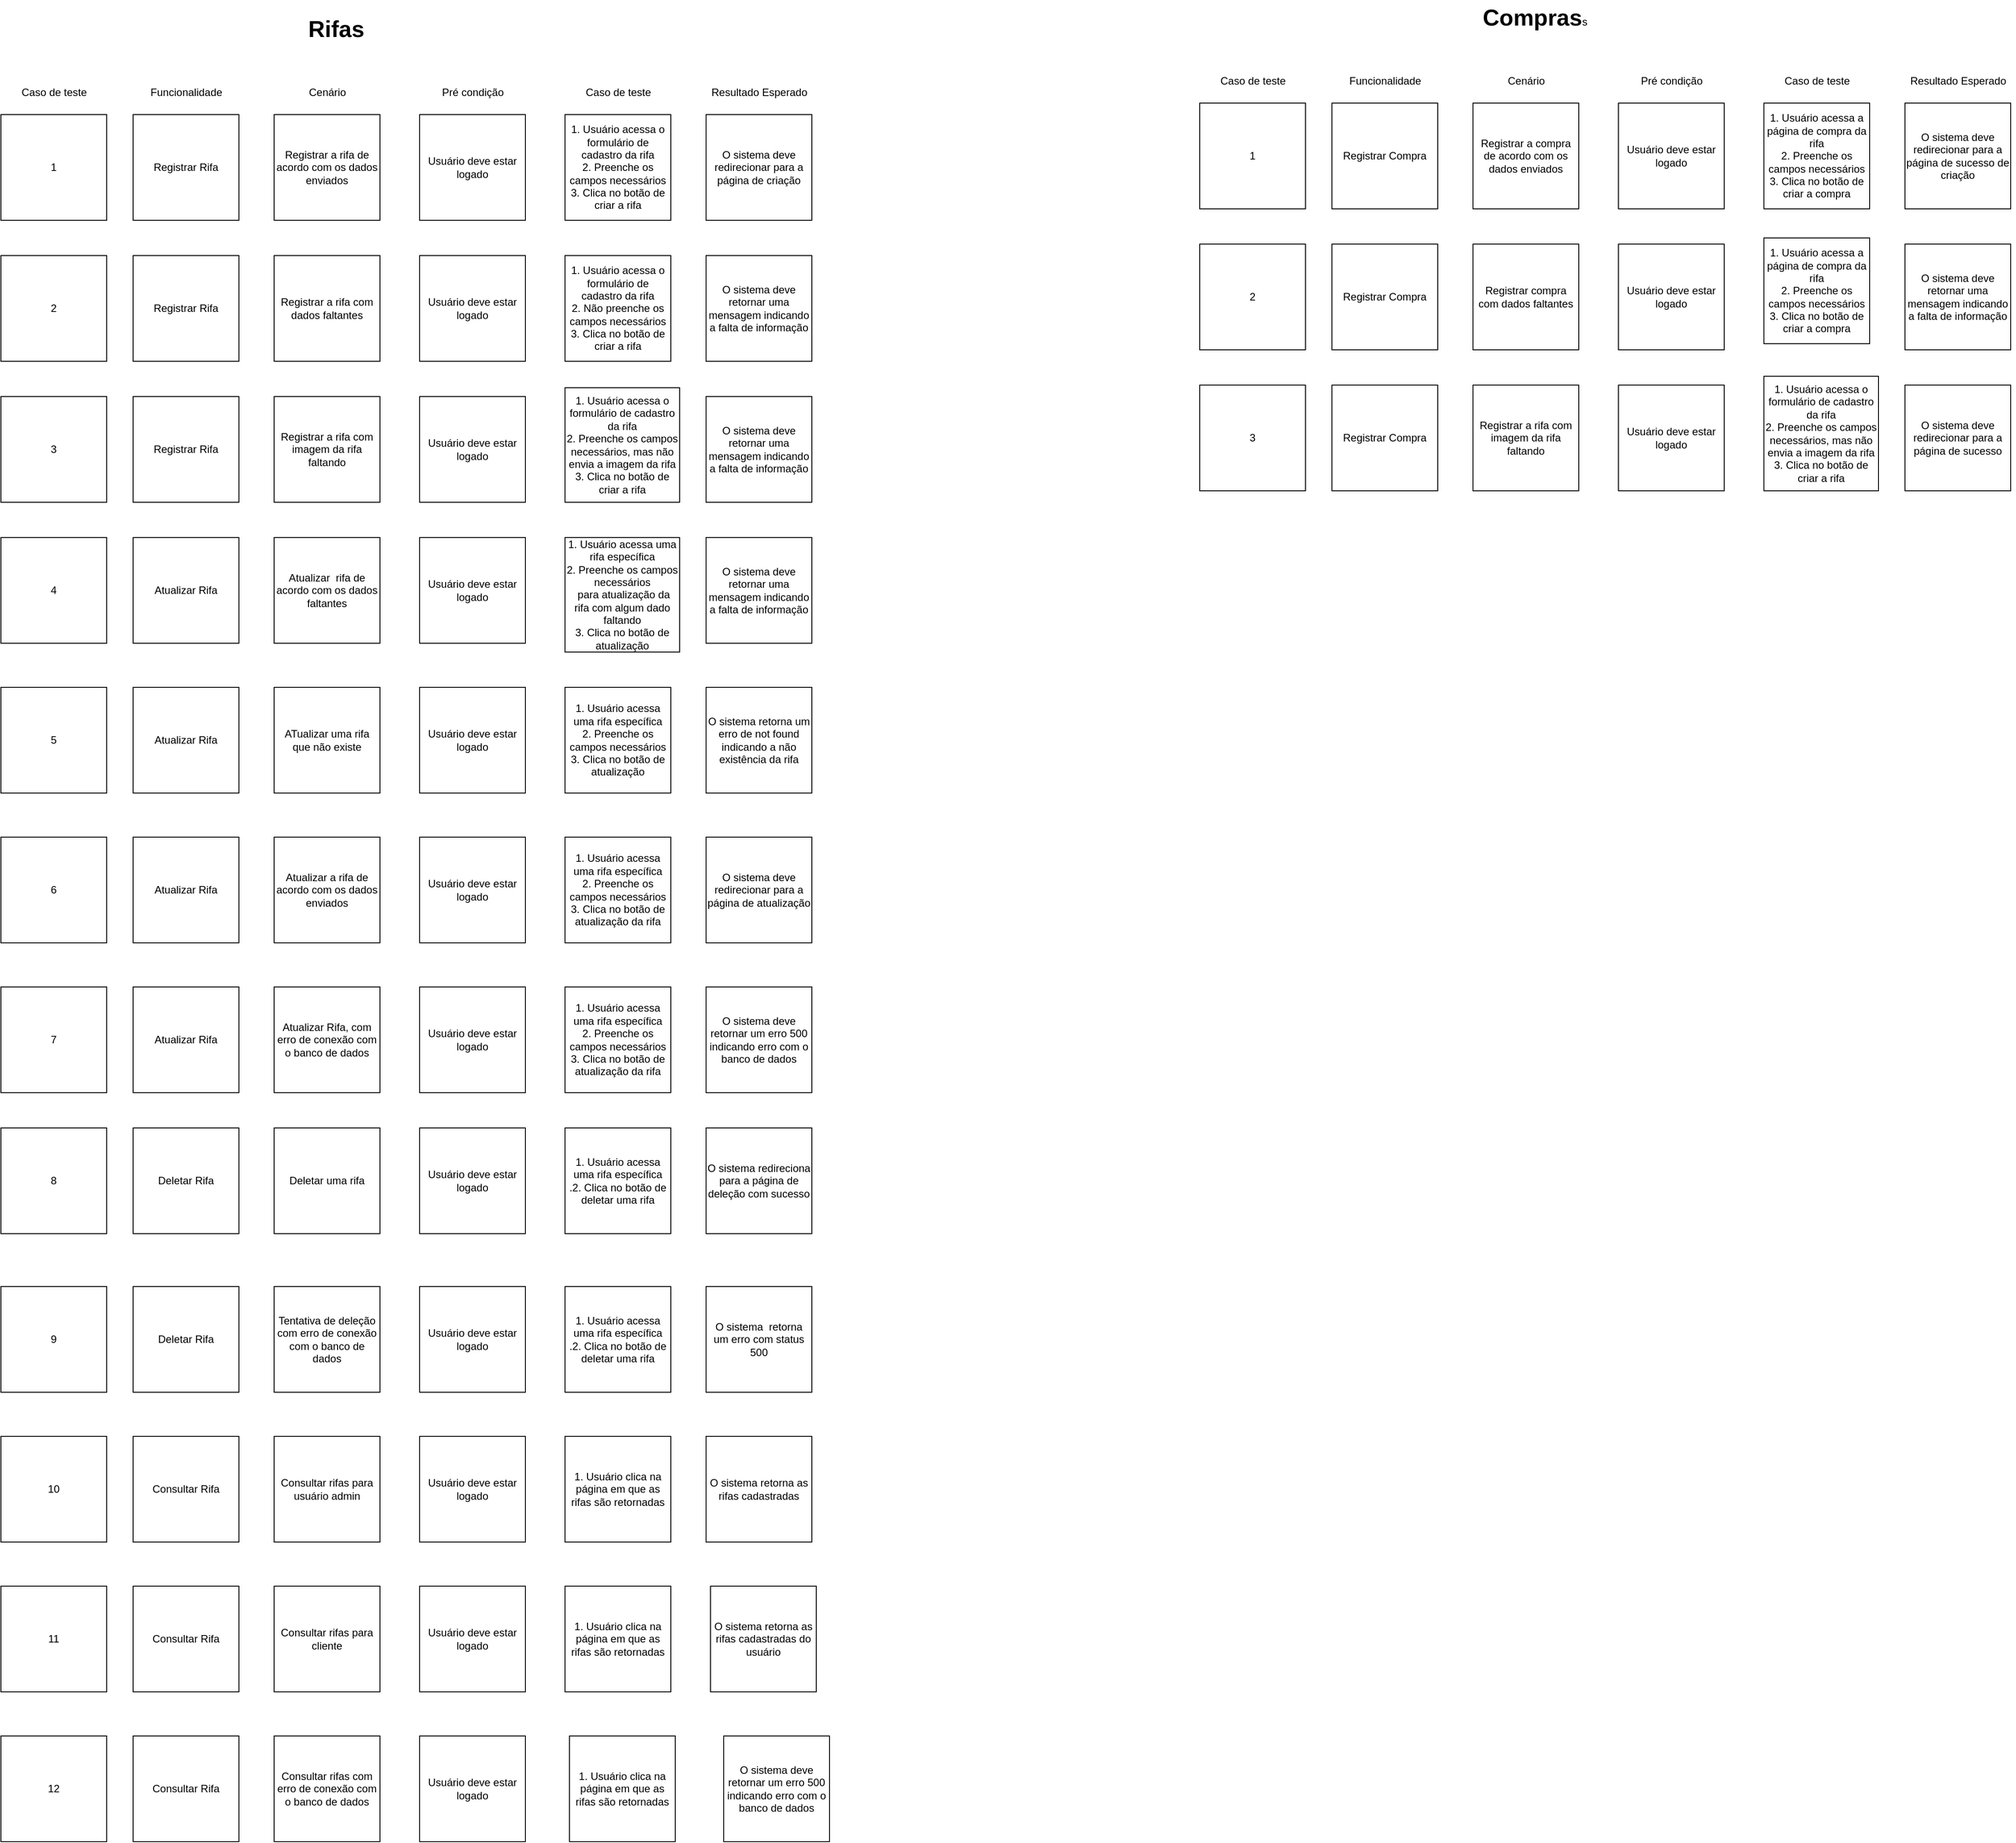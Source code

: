 <mxfile version="24.7.7">
  <diagram name="Page-1" id="CDgigeLk-bUDsQpGntLy">
    <mxGraphModel dx="1047" dy="1111" grid="1" gridSize="10" guides="1" tooltips="1" connect="1" arrows="1" fold="1" page="1" pageScale="1" pageWidth="850" pageHeight="1100" math="0" shadow="0">
      <root>
        <mxCell id="0" />
        <mxCell id="1" parent="0" />
        <mxCell id="8aqaGeK2fXo3s5Go30Ze-1" value="1" style="whiteSpace=wrap;html=1;aspect=fixed;" vertex="1" parent="1">
          <mxGeometry x="40" y="130" width="120" height="120" as="geometry" />
        </mxCell>
        <mxCell id="8aqaGeK2fXo3s5Go30Ze-2" value="Caso de teste" style="text;html=1;align=center;verticalAlign=middle;resizable=0;points=[];autosize=1;strokeColor=none;fillColor=none;" vertex="1" parent="1">
          <mxGeometry x="50" y="90" width="100" height="30" as="geometry" />
        </mxCell>
        <mxCell id="8aqaGeK2fXo3s5Go30Ze-3" value="Registrar Rifa" style="whiteSpace=wrap;html=1;aspect=fixed;" vertex="1" parent="1">
          <mxGeometry x="190" y="130" width="120" height="120" as="geometry" />
        </mxCell>
        <mxCell id="8aqaGeK2fXo3s5Go30Ze-4" value="Funcionalidade" style="text;html=1;align=center;verticalAlign=middle;resizable=0;points=[];autosize=1;strokeColor=none;fillColor=none;" vertex="1" parent="1">
          <mxGeometry x="200" y="90" width="100" height="30" as="geometry" />
        </mxCell>
        <mxCell id="8aqaGeK2fXo3s5Go30Ze-5" value="Registrar a rifa de acordo com os dados enviados" style="whiteSpace=wrap;html=1;aspect=fixed;" vertex="1" parent="1">
          <mxGeometry x="350" y="130" width="120" height="120" as="geometry" />
        </mxCell>
        <mxCell id="8aqaGeK2fXo3s5Go30Ze-6" value="Cenário" style="text;html=1;align=center;verticalAlign=middle;resizable=0;points=[];autosize=1;strokeColor=none;fillColor=none;" vertex="1" parent="1">
          <mxGeometry x="375" y="90" width="70" height="30" as="geometry" />
        </mxCell>
        <mxCell id="8aqaGeK2fXo3s5Go30Ze-7" value="Usuário deve estar logado" style="whiteSpace=wrap;html=1;aspect=fixed;" vertex="1" parent="1">
          <mxGeometry x="515" y="130" width="120" height="120" as="geometry" />
        </mxCell>
        <mxCell id="8aqaGeK2fXo3s5Go30Ze-8" value="Pré condição" style="text;html=1;align=center;verticalAlign=middle;resizable=0;points=[];autosize=1;strokeColor=none;fillColor=none;" vertex="1" parent="1">
          <mxGeometry x="530" y="90" width="90" height="30" as="geometry" />
        </mxCell>
        <mxCell id="8aqaGeK2fXo3s5Go30Ze-9" value="&lt;div&gt;1. Usuário acessa o formulário de cadastro da rifa&lt;/div&gt;&lt;div&gt;2. Preenche os campos necessários&lt;/div&gt;&lt;div&gt;3. Clica no botão de criar a rifa&lt;br&gt;&lt;/div&gt;" style="whiteSpace=wrap;html=1;aspect=fixed;" vertex="1" parent="1">
          <mxGeometry x="680" y="130" width="120" height="120" as="geometry" />
        </mxCell>
        <mxCell id="8aqaGeK2fXo3s5Go30Ze-10" value="Caso de teste" style="text;html=1;align=center;verticalAlign=middle;resizable=0;points=[];autosize=1;strokeColor=none;fillColor=none;" vertex="1" parent="1">
          <mxGeometry x="690" y="90" width="100" height="30" as="geometry" />
        </mxCell>
        <mxCell id="8aqaGeK2fXo3s5Go30Ze-14" value="O sistema deve redirecionar para a página de criação" style="whiteSpace=wrap;html=1;aspect=fixed;" vertex="1" parent="1">
          <mxGeometry x="840" y="130" width="120" height="120" as="geometry" />
        </mxCell>
        <mxCell id="8aqaGeK2fXo3s5Go30Ze-15" value="Resultado Esperado" style="text;html=1;align=center;verticalAlign=middle;resizable=0;points=[];autosize=1;strokeColor=none;fillColor=none;" vertex="1" parent="1">
          <mxGeometry x="835" y="90" width="130" height="30" as="geometry" />
        </mxCell>
        <mxCell id="8aqaGeK2fXo3s5Go30Ze-16" value="2" style="whiteSpace=wrap;html=1;aspect=fixed;" vertex="1" parent="1">
          <mxGeometry x="40" y="290" width="120" height="120" as="geometry" />
        </mxCell>
        <mxCell id="8aqaGeK2fXo3s5Go30Ze-17" value="Registrar Rifa" style="whiteSpace=wrap;html=1;aspect=fixed;" vertex="1" parent="1">
          <mxGeometry x="190" y="290" width="120" height="120" as="geometry" />
        </mxCell>
        <mxCell id="8aqaGeK2fXo3s5Go30Ze-18" value="Registrar a rifa com dados faltantes" style="whiteSpace=wrap;html=1;aspect=fixed;" vertex="1" parent="1">
          <mxGeometry x="350" y="290" width="120" height="120" as="geometry" />
        </mxCell>
        <mxCell id="8aqaGeK2fXo3s5Go30Ze-19" value="Usuário deve estar logado" style="whiteSpace=wrap;html=1;aspect=fixed;" vertex="1" parent="1">
          <mxGeometry x="515" y="290" width="120" height="120" as="geometry" />
        </mxCell>
        <mxCell id="8aqaGeK2fXo3s5Go30Ze-20" value="&lt;div&gt;1. Usuário acessa o formulário de cadastro da rifa&lt;/div&gt;&lt;div&gt;2. Não preenche os campos necessários &lt;br&gt;&lt;/div&gt;&lt;div&gt;3. Clica no botão de criar a rifa&lt;br&gt;&lt;/div&gt;" style="whiteSpace=wrap;html=1;aspect=fixed;" vertex="1" parent="1">
          <mxGeometry x="680" y="290" width="120" height="120" as="geometry" />
        </mxCell>
        <mxCell id="8aqaGeK2fXo3s5Go30Ze-21" value="O sistema deve retornar uma mensagem indicando a falta de informação" style="whiteSpace=wrap;html=1;aspect=fixed;" vertex="1" parent="1">
          <mxGeometry x="840" y="290" width="120" height="120" as="geometry" />
        </mxCell>
        <mxCell id="8aqaGeK2fXo3s5Go30Ze-23" value="3" style="whiteSpace=wrap;html=1;aspect=fixed;" vertex="1" parent="1">
          <mxGeometry x="40" y="450" width="120" height="120" as="geometry" />
        </mxCell>
        <mxCell id="8aqaGeK2fXo3s5Go30Ze-24" value="Registrar Rifa" style="whiteSpace=wrap;html=1;aspect=fixed;" vertex="1" parent="1">
          <mxGeometry x="190" y="450" width="120" height="120" as="geometry" />
        </mxCell>
        <mxCell id="8aqaGeK2fXo3s5Go30Ze-25" value="Registrar a rifa com imagem da rifa faltando" style="whiteSpace=wrap;html=1;aspect=fixed;" vertex="1" parent="1">
          <mxGeometry x="350" y="450" width="120" height="120" as="geometry" />
        </mxCell>
        <mxCell id="8aqaGeK2fXo3s5Go30Ze-26" value="Usuário deve estar logado" style="whiteSpace=wrap;html=1;aspect=fixed;" vertex="1" parent="1">
          <mxGeometry x="515" y="450" width="120" height="120" as="geometry" />
        </mxCell>
        <mxCell id="8aqaGeK2fXo3s5Go30Ze-27" value="&lt;div&gt;1. Usuário acessa o formulário de cadastro da rifa&lt;/div&gt;&lt;div&gt;2. Preenche os campos necessários, mas não envia a imagem da rifa&lt;br&gt;&lt;/div&gt;&lt;div&gt;3. Clica no botão de criar a rifa&lt;br&gt;&lt;/div&gt;" style="whiteSpace=wrap;html=1;aspect=fixed;" vertex="1" parent="1">
          <mxGeometry x="680" y="440" width="130" height="130" as="geometry" />
        </mxCell>
        <mxCell id="8aqaGeK2fXo3s5Go30Ze-29" value="4" style="whiteSpace=wrap;html=1;aspect=fixed;" vertex="1" parent="1">
          <mxGeometry x="40" y="610" width="120" height="120" as="geometry" />
        </mxCell>
        <mxCell id="8aqaGeK2fXo3s5Go30Ze-30" value="Atualizar Rifa" style="whiteSpace=wrap;html=1;aspect=fixed;" vertex="1" parent="1">
          <mxGeometry x="190" y="610" width="120" height="120" as="geometry" />
        </mxCell>
        <mxCell id="8aqaGeK2fXo3s5Go30Ze-31" value="Atualizar&amp;nbsp; rifa de acordo com os dados faltantes" style="whiteSpace=wrap;html=1;aspect=fixed;" vertex="1" parent="1">
          <mxGeometry x="350" y="610" width="120" height="120" as="geometry" />
        </mxCell>
        <mxCell id="8aqaGeK2fXo3s5Go30Ze-32" value="Usuário deve estar logado" style="whiteSpace=wrap;html=1;aspect=fixed;" vertex="1" parent="1">
          <mxGeometry x="515" y="610" width="120" height="120" as="geometry" />
        </mxCell>
        <mxCell id="8aqaGeK2fXo3s5Go30Ze-33" value="&lt;div&gt;1. Usuário acessa uma rifa específica&lt;br&gt;&lt;/div&gt;&lt;div&gt;2. Preenche os campos necessários&lt;/div&gt;&amp;nbsp;para atualização da rifa com algum dado faltando&lt;br&gt;&lt;div&gt;3. Clica no botão de atualização&lt;br&gt;&lt;/div&gt;" style="whiteSpace=wrap;html=1;aspect=fixed;" vertex="1" parent="1">
          <mxGeometry x="680" y="610" width="130" height="130" as="geometry" />
        </mxCell>
        <mxCell id="8aqaGeK2fXo3s5Go30Ze-35" value="5" style="whiteSpace=wrap;html=1;aspect=fixed;" vertex="1" parent="1">
          <mxGeometry x="40" y="780" width="120" height="120" as="geometry" />
        </mxCell>
        <mxCell id="8aqaGeK2fXo3s5Go30Ze-36" value="Atualizar Rifa" style="whiteSpace=wrap;html=1;aspect=fixed;" vertex="1" parent="1">
          <mxGeometry x="190" y="780" width="120" height="120" as="geometry" />
        </mxCell>
        <mxCell id="8aqaGeK2fXo3s5Go30Ze-37" value="ATualizar uma rifa que não existe" style="whiteSpace=wrap;html=1;aspect=fixed;" vertex="1" parent="1">
          <mxGeometry x="350" y="780" width="120" height="120" as="geometry" />
        </mxCell>
        <mxCell id="8aqaGeK2fXo3s5Go30Ze-38" value="Usuário deve estar logado" style="whiteSpace=wrap;html=1;aspect=fixed;" vertex="1" parent="1">
          <mxGeometry x="515" y="780" width="120" height="120" as="geometry" />
        </mxCell>
        <mxCell id="8aqaGeK2fXo3s5Go30Ze-39" value="&lt;div&gt;1. Usuário acessa uma rifa específica&lt;br&gt;&lt;/div&gt;&lt;div&gt;2. Preenche os campos necessários&lt;/div&gt;&lt;div&gt;3. Clica no botão de atualização&lt;br&gt;&lt;/div&gt;" style="whiteSpace=wrap;html=1;aspect=fixed;" vertex="1" parent="1">
          <mxGeometry x="680" y="780" width="120" height="120" as="geometry" />
        </mxCell>
        <mxCell id="8aqaGeK2fXo3s5Go30Ze-40" value="O sistema retorna um erro de not found indicando a não existência da rifa" style="whiteSpace=wrap;html=1;aspect=fixed;" vertex="1" parent="1">
          <mxGeometry x="840" y="780" width="120" height="120" as="geometry" />
        </mxCell>
        <mxCell id="8aqaGeK2fXo3s5Go30Ze-41" value="6" style="whiteSpace=wrap;html=1;aspect=fixed;" vertex="1" parent="1">
          <mxGeometry x="40" y="950" width="120" height="120" as="geometry" />
        </mxCell>
        <mxCell id="8aqaGeK2fXo3s5Go30Ze-42" value="Atualizar Rifa" style="whiteSpace=wrap;html=1;aspect=fixed;" vertex="1" parent="1">
          <mxGeometry x="190" y="950" width="120" height="120" as="geometry" />
        </mxCell>
        <mxCell id="8aqaGeK2fXo3s5Go30Ze-43" value="Atualizar a rifa de acordo com os dados enviados" style="whiteSpace=wrap;html=1;aspect=fixed;" vertex="1" parent="1">
          <mxGeometry x="350" y="950" width="120" height="120" as="geometry" />
        </mxCell>
        <mxCell id="8aqaGeK2fXo3s5Go30Ze-44" value="Usuário deve estar logado" style="whiteSpace=wrap;html=1;aspect=fixed;" vertex="1" parent="1">
          <mxGeometry x="515" y="950" width="120" height="120" as="geometry" />
        </mxCell>
        <mxCell id="8aqaGeK2fXo3s5Go30Ze-45" value="&lt;div&gt;1. Usuário acessa uma rifa específica&lt;br&gt;&lt;/div&gt;&lt;div&gt;2. Preenche os campos necessários&lt;/div&gt;&lt;div&gt;3. Clica no botão de atualização da rifa&lt;br&gt;&lt;/div&gt;" style="whiteSpace=wrap;html=1;aspect=fixed;" vertex="1" parent="1">
          <mxGeometry x="680" y="950" width="120" height="120" as="geometry" />
        </mxCell>
        <mxCell id="8aqaGeK2fXo3s5Go30Ze-46" value="O sistema deve redirecionar para a página de atualização" style="whiteSpace=wrap;html=1;aspect=fixed;" vertex="1" parent="1">
          <mxGeometry x="840" y="950" width="120" height="120" as="geometry" />
        </mxCell>
        <mxCell id="8aqaGeK2fXo3s5Go30Ze-47" value="7" style="whiteSpace=wrap;html=1;aspect=fixed;" vertex="1" parent="1">
          <mxGeometry x="40" y="1120" width="120" height="120" as="geometry" />
        </mxCell>
        <mxCell id="8aqaGeK2fXo3s5Go30Ze-48" value="Atualizar Rifa" style="whiteSpace=wrap;html=1;aspect=fixed;" vertex="1" parent="1">
          <mxGeometry x="190" y="1120" width="120" height="120" as="geometry" />
        </mxCell>
        <mxCell id="8aqaGeK2fXo3s5Go30Ze-49" value="Atualizar Rifa, com erro de conexão com o banco de dados" style="whiteSpace=wrap;html=1;aspect=fixed;" vertex="1" parent="1">
          <mxGeometry x="350" y="1120" width="120" height="120" as="geometry" />
        </mxCell>
        <mxCell id="8aqaGeK2fXo3s5Go30Ze-50" value="Usuário deve estar logado" style="whiteSpace=wrap;html=1;aspect=fixed;" vertex="1" parent="1">
          <mxGeometry x="515" y="1120" width="120" height="120" as="geometry" />
        </mxCell>
        <mxCell id="8aqaGeK2fXo3s5Go30Ze-52" value="O sistema deve retornar um erro 500 indicando erro com o banco de dados" style="whiteSpace=wrap;html=1;aspect=fixed;" vertex="1" parent="1">
          <mxGeometry x="840" y="1120" width="120" height="120" as="geometry" />
        </mxCell>
        <mxCell id="8aqaGeK2fXo3s5Go30Ze-53" value="8" style="whiteSpace=wrap;html=1;aspect=fixed;" vertex="1" parent="1">
          <mxGeometry x="40" y="1280" width="120" height="120" as="geometry" />
        </mxCell>
        <mxCell id="8aqaGeK2fXo3s5Go30Ze-54" value="Deletar Rifa" style="whiteSpace=wrap;html=1;aspect=fixed;" vertex="1" parent="1">
          <mxGeometry x="190" y="1280" width="120" height="120" as="geometry" />
        </mxCell>
        <mxCell id="8aqaGeK2fXo3s5Go30Ze-55" value="Deletar uma rifa" style="whiteSpace=wrap;html=1;aspect=fixed;" vertex="1" parent="1">
          <mxGeometry x="350" y="1280" width="120" height="120" as="geometry" />
        </mxCell>
        <mxCell id="8aqaGeK2fXo3s5Go30Ze-56" value="Usuário deve estar logado " style="whiteSpace=wrap;html=1;aspect=fixed;" vertex="1" parent="1">
          <mxGeometry x="515" y="1280" width="120" height="120" as="geometry" />
        </mxCell>
        <mxCell id="8aqaGeK2fXo3s5Go30Ze-58" value="O sistema redireciona para a página de deleção com sucesso" style="whiteSpace=wrap;html=1;aspect=fixed;" vertex="1" parent="1">
          <mxGeometry x="840" y="1280" width="120" height="120" as="geometry" />
        </mxCell>
        <mxCell id="8aqaGeK2fXo3s5Go30Ze-59" value="9" style="whiteSpace=wrap;html=1;aspect=fixed;" vertex="1" parent="1">
          <mxGeometry x="40" y="1460" width="120" height="120" as="geometry" />
        </mxCell>
        <mxCell id="8aqaGeK2fXo3s5Go30Ze-60" value="Deletar Rifa" style="whiteSpace=wrap;html=1;aspect=fixed;" vertex="1" parent="1">
          <mxGeometry x="190" y="1460" width="120" height="120" as="geometry" />
        </mxCell>
        <mxCell id="8aqaGeK2fXo3s5Go30Ze-61" value="Tentativa de deleção com erro de conexão com o banco de dados" style="whiteSpace=wrap;html=1;aspect=fixed;" vertex="1" parent="1">
          <mxGeometry x="350" y="1460" width="120" height="120" as="geometry" />
        </mxCell>
        <mxCell id="8aqaGeK2fXo3s5Go30Ze-62" value="Usuário deve estar logado" style="whiteSpace=wrap;html=1;aspect=fixed;" vertex="1" parent="1">
          <mxGeometry x="515" y="1460" width="120" height="120" as="geometry" />
        </mxCell>
        <mxCell id="8aqaGeK2fXo3s5Go30Ze-64" value="O sistema&amp;nbsp; retorna um erro com status 500" style="whiteSpace=wrap;html=1;aspect=fixed;" vertex="1" parent="1">
          <mxGeometry x="840" y="1460" width="120" height="120" as="geometry" />
        </mxCell>
        <mxCell id="8aqaGeK2fXo3s5Go30Ze-65" value="10" style="whiteSpace=wrap;html=1;aspect=fixed;" vertex="1" parent="1">
          <mxGeometry x="40" y="1630" width="120" height="120" as="geometry" />
        </mxCell>
        <mxCell id="8aqaGeK2fXo3s5Go30Ze-66" value="Consultar Rifa" style="whiteSpace=wrap;html=1;aspect=fixed;" vertex="1" parent="1">
          <mxGeometry x="190" y="1630" width="120" height="120" as="geometry" />
        </mxCell>
        <mxCell id="8aqaGeK2fXo3s5Go30Ze-67" value="Consultar rifas para usuário admin" style="whiteSpace=wrap;html=1;aspect=fixed;" vertex="1" parent="1">
          <mxGeometry x="350" y="1630" width="120" height="120" as="geometry" />
        </mxCell>
        <mxCell id="8aqaGeK2fXo3s5Go30Ze-68" value="Usuário deve estar logado" style="whiteSpace=wrap;html=1;aspect=fixed;" vertex="1" parent="1">
          <mxGeometry x="515" y="1630" width="120" height="120" as="geometry" />
        </mxCell>
        <mxCell id="8aqaGeK2fXo3s5Go30Ze-69" value="&lt;div&gt;1. Usuário clica na página em que as rifas são retornadas &lt;br&gt;&lt;/div&gt;" style="whiteSpace=wrap;html=1;aspect=fixed;" vertex="1" parent="1">
          <mxGeometry x="680" y="1630" width="120" height="120" as="geometry" />
        </mxCell>
        <mxCell id="8aqaGeK2fXo3s5Go30Ze-70" value="O sistema retorna as rifas cadastradas" style="whiteSpace=wrap;html=1;aspect=fixed;" vertex="1" parent="1">
          <mxGeometry x="840" y="1630" width="120" height="120" as="geometry" />
        </mxCell>
        <mxCell id="8aqaGeK2fXo3s5Go30Ze-71" value="&lt;font style=&quot;font-size: 26px;&quot;&gt;&lt;b&gt;Rifas&lt;/b&gt;&lt;/font&gt;" style="text;html=1;align=center;verticalAlign=middle;resizable=0;points=[];autosize=1;strokeColor=none;fillColor=none;" vertex="1" parent="1">
          <mxGeometry x="375" y="13" width="90" height="40" as="geometry" />
        </mxCell>
        <mxCell id="8aqaGeK2fXo3s5Go30Ze-73" value="O sistema deve retornar uma mensagem indicando a falta de informação" style="whiteSpace=wrap;html=1;aspect=fixed;" vertex="1" parent="1">
          <mxGeometry x="840" y="450" width="120" height="120" as="geometry" />
        </mxCell>
        <mxCell id="8aqaGeK2fXo3s5Go30Ze-74" value="O sistema deve retornar uma mensagem indicando a falta de informação" style="whiteSpace=wrap;html=1;aspect=fixed;" vertex="1" parent="1">
          <mxGeometry x="840" y="610" width="120" height="120" as="geometry" />
        </mxCell>
        <mxCell id="8aqaGeK2fXo3s5Go30Ze-75" value="&lt;div&gt;1. Usuário acessa uma rifa específica&lt;br&gt;&lt;/div&gt;&lt;div&gt;2. Preenche os campos necessários&lt;/div&gt;&lt;div&gt;3. Clica no botão de atualização da rifa&lt;br&gt;&lt;/div&gt;" style="whiteSpace=wrap;html=1;aspect=fixed;" vertex="1" parent="1">
          <mxGeometry x="680" y="1120" width="120" height="120" as="geometry" />
        </mxCell>
        <mxCell id="8aqaGeK2fXo3s5Go30Ze-76" value="&lt;div&gt;1. Usuário acessa uma rifa específica&lt;br&gt;&lt;/div&gt;&lt;div&gt;.2. Clica no botão de deletar uma rifa&lt;br&gt;&lt;/div&gt;" style="whiteSpace=wrap;html=1;aspect=fixed;" vertex="1" parent="1">
          <mxGeometry x="680" y="1280" width="120" height="120" as="geometry" />
        </mxCell>
        <mxCell id="8aqaGeK2fXo3s5Go30Ze-78" value="&lt;div&gt;1. Usuário acessa uma rifa específica&lt;br&gt;&lt;/div&gt;&lt;div&gt;.2. Clica no botão de deletar uma rifa&lt;br&gt;&lt;/div&gt;" style="whiteSpace=wrap;html=1;aspect=fixed;" vertex="1" parent="1">
          <mxGeometry x="680" y="1460" width="120" height="120" as="geometry" />
        </mxCell>
        <mxCell id="8aqaGeK2fXo3s5Go30Ze-79" value="11" style="whiteSpace=wrap;html=1;aspect=fixed;" vertex="1" parent="1">
          <mxGeometry x="40" y="1800" width="120" height="120" as="geometry" />
        </mxCell>
        <mxCell id="8aqaGeK2fXo3s5Go30Ze-80" value="Consultar Rifa" style="whiteSpace=wrap;html=1;aspect=fixed;" vertex="1" parent="1">
          <mxGeometry x="190" y="1800" width="120" height="120" as="geometry" />
        </mxCell>
        <mxCell id="8aqaGeK2fXo3s5Go30Ze-81" value="Consultar rifas para cliente" style="whiteSpace=wrap;html=1;aspect=fixed;" vertex="1" parent="1">
          <mxGeometry x="350" y="1800" width="120" height="120" as="geometry" />
        </mxCell>
        <mxCell id="8aqaGeK2fXo3s5Go30Ze-82" value="Usuário deve estar logado" style="whiteSpace=wrap;html=1;aspect=fixed;" vertex="1" parent="1">
          <mxGeometry x="515" y="1800" width="120" height="120" as="geometry" />
        </mxCell>
        <mxCell id="8aqaGeK2fXo3s5Go30Ze-85" value="12" style="whiteSpace=wrap;html=1;aspect=fixed;" vertex="1" parent="1">
          <mxGeometry x="40" y="1970" width="120" height="120" as="geometry" />
        </mxCell>
        <mxCell id="8aqaGeK2fXo3s5Go30Ze-86" value="Consultar Rifa" style="whiteSpace=wrap;html=1;aspect=fixed;" vertex="1" parent="1">
          <mxGeometry x="190" y="1970" width="120" height="120" as="geometry" />
        </mxCell>
        <mxCell id="8aqaGeK2fXo3s5Go30Ze-87" value="Consultar rifas com erro de conexão com o banco de dados" style="whiteSpace=wrap;html=1;aspect=fixed;" vertex="1" parent="1">
          <mxGeometry x="350" y="1970" width="120" height="120" as="geometry" />
        </mxCell>
        <mxCell id="8aqaGeK2fXo3s5Go30Ze-88" value="Usuário deve estar logado" style="whiteSpace=wrap;html=1;aspect=fixed;" vertex="1" parent="1">
          <mxGeometry x="515" y="1970" width="120" height="120" as="geometry" />
        </mxCell>
        <mxCell id="8aqaGeK2fXo3s5Go30Ze-91" value="&lt;div&gt;1. Usuário clica na página em que as rifas são retornadas &lt;br&gt;&lt;/div&gt;" style="whiteSpace=wrap;html=1;aspect=fixed;" vertex="1" parent="1">
          <mxGeometry x="680" y="1800" width="120" height="120" as="geometry" />
        </mxCell>
        <mxCell id="8aqaGeK2fXo3s5Go30Ze-92" value="O sistema retorna as rifas cadastradas do usuário" style="whiteSpace=wrap;html=1;aspect=fixed;" vertex="1" parent="1">
          <mxGeometry x="845" y="1800" width="120" height="120" as="geometry" />
        </mxCell>
        <mxCell id="8aqaGeK2fXo3s5Go30Ze-93" value="&lt;div&gt;1. Usuário clica na página em que as rifas são retornadas &lt;br&gt;&lt;/div&gt;" style="whiteSpace=wrap;html=1;aspect=fixed;" vertex="1" parent="1">
          <mxGeometry x="685" y="1970" width="120" height="120" as="geometry" />
        </mxCell>
        <mxCell id="8aqaGeK2fXo3s5Go30Ze-94" value="O sistema deve retornar um erro 500 indicando erro com o banco de dados" style="whiteSpace=wrap;html=1;aspect=fixed;" vertex="1" parent="1">
          <mxGeometry x="860" y="1970" width="120" height="120" as="geometry" />
        </mxCell>
        <mxCell id="8aqaGeK2fXo3s5Go30Ze-95" value="1" style="whiteSpace=wrap;html=1;aspect=fixed;" vertex="1" parent="1">
          <mxGeometry x="1400" y="117" width="120" height="120" as="geometry" />
        </mxCell>
        <mxCell id="8aqaGeK2fXo3s5Go30Ze-96" value="Caso de teste" style="text;html=1;align=center;verticalAlign=middle;resizable=0;points=[];autosize=1;strokeColor=none;fillColor=none;" vertex="1" parent="1">
          <mxGeometry x="1410" y="77" width="100" height="30" as="geometry" />
        </mxCell>
        <mxCell id="8aqaGeK2fXo3s5Go30Ze-97" value="Registrar Compra" style="whiteSpace=wrap;html=1;aspect=fixed;" vertex="1" parent="1">
          <mxGeometry x="1550" y="117" width="120" height="120" as="geometry" />
        </mxCell>
        <mxCell id="8aqaGeK2fXo3s5Go30Ze-98" value="Funcionalidade" style="text;html=1;align=center;verticalAlign=middle;resizable=0;points=[];autosize=1;strokeColor=none;fillColor=none;" vertex="1" parent="1">
          <mxGeometry x="1560" y="77" width="100" height="30" as="geometry" />
        </mxCell>
        <mxCell id="8aqaGeK2fXo3s5Go30Ze-99" value="Registrar a compra de acordo com os dados enviados" style="whiteSpace=wrap;html=1;aspect=fixed;" vertex="1" parent="1">
          <mxGeometry x="1710" y="117" width="120" height="120" as="geometry" />
        </mxCell>
        <mxCell id="8aqaGeK2fXo3s5Go30Ze-100" value="Cenário" style="text;html=1;align=center;verticalAlign=middle;resizable=0;points=[];autosize=1;strokeColor=none;fillColor=none;" vertex="1" parent="1">
          <mxGeometry x="1735" y="77" width="70" height="30" as="geometry" />
        </mxCell>
        <mxCell id="8aqaGeK2fXo3s5Go30Ze-101" value="Usuário deve estar logado" style="whiteSpace=wrap;html=1;aspect=fixed;" vertex="1" parent="1">
          <mxGeometry x="1875" y="117" width="120" height="120" as="geometry" />
        </mxCell>
        <mxCell id="8aqaGeK2fXo3s5Go30Ze-102" value="Pré condição" style="text;html=1;align=center;verticalAlign=middle;resizable=0;points=[];autosize=1;strokeColor=none;fillColor=none;" vertex="1" parent="1">
          <mxGeometry x="1890" y="77" width="90" height="30" as="geometry" />
        </mxCell>
        <mxCell id="8aqaGeK2fXo3s5Go30Ze-103" value="&lt;div&gt;1. Usuário acessa a página de compra da rifa&lt;br&gt;&lt;/div&gt;&lt;div&gt;2. Preenche os campos necessários&lt;/div&gt;&lt;div&gt;3. Clica no botão de criar a compra&lt;br&gt;&lt;/div&gt;" style="whiteSpace=wrap;html=1;aspect=fixed;" vertex="1" parent="1">
          <mxGeometry x="2040" y="117" width="120" height="120" as="geometry" />
        </mxCell>
        <mxCell id="8aqaGeK2fXo3s5Go30Ze-104" value="Caso de teste" style="text;html=1;align=center;verticalAlign=middle;resizable=0;points=[];autosize=1;strokeColor=none;fillColor=none;" vertex="1" parent="1">
          <mxGeometry x="2050" y="77" width="100" height="30" as="geometry" />
        </mxCell>
        <mxCell id="8aqaGeK2fXo3s5Go30Ze-105" value="O sistema deve redirecionar para a página de sucesso de criação" style="whiteSpace=wrap;html=1;aspect=fixed;" vertex="1" parent="1">
          <mxGeometry x="2200" y="117" width="120" height="120" as="geometry" />
        </mxCell>
        <mxCell id="8aqaGeK2fXo3s5Go30Ze-106" value="Resultado Esperado" style="text;html=1;align=center;verticalAlign=middle;resizable=0;points=[];autosize=1;strokeColor=none;fillColor=none;" vertex="1" parent="1">
          <mxGeometry x="2195" y="77" width="130" height="30" as="geometry" />
        </mxCell>
        <mxCell id="8aqaGeK2fXo3s5Go30Ze-107" value="2" style="whiteSpace=wrap;html=1;aspect=fixed;" vertex="1" parent="1">
          <mxGeometry x="1400" y="277" width="120" height="120" as="geometry" />
        </mxCell>
        <mxCell id="8aqaGeK2fXo3s5Go30Ze-109" value="Registrar compra com dados faltantes" style="whiteSpace=wrap;html=1;aspect=fixed;" vertex="1" parent="1">
          <mxGeometry x="1710" y="277" width="120" height="120" as="geometry" />
        </mxCell>
        <mxCell id="8aqaGeK2fXo3s5Go30Ze-110" value="Usuário deve estar logado" style="whiteSpace=wrap;html=1;aspect=fixed;" vertex="1" parent="1">
          <mxGeometry x="1875" y="277" width="120" height="120" as="geometry" />
        </mxCell>
        <mxCell id="8aqaGeK2fXo3s5Go30Ze-112" value="O sistema deve retornar uma mensagem indicando a falta de informação" style="whiteSpace=wrap;html=1;aspect=fixed;" vertex="1" parent="1">
          <mxGeometry x="2200" y="277" width="120" height="120" as="geometry" />
        </mxCell>
        <mxCell id="8aqaGeK2fXo3s5Go30Ze-113" value="3" style="whiteSpace=wrap;html=1;aspect=fixed;" vertex="1" parent="1">
          <mxGeometry x="1400" y="437" width="120" height="120" as="geometry" />
        </mxCell>
        <mxCell id="8aqaGeK2fXo3s5Go30Ze-115" value="Registrar a rifa com imagem da rifa faltando" style="whiteSpace=wrap;html=1;aspect=fixed;" vertex="1" parent="1">
          <mxGeometry x="1710" y="437" width="120" height="120" as="geometry" />
        </mxCell>
        <mxCell id="8aqaGeK2fXo3s5Go30Ze-116" value="Usuário deve estar logado" style="whiteSpace=wrap;html=1;aspect=fixed;" vertex="1" parent="1">
          <mxGeometry x="1875" y="437" width="120" height="120" as="geometry" />
        </mxCell>
        <mxCell id="8aqaGeK2fXo3s5Go30Ze-117" value="&lt;div&gt;1. Usuário acessa o formulário de cadastro da rifa&lt;/div&gt;&lt;div&gt;2. Preenche os campos necessários, mas não envia a imagem da rifa&lt;br&gt;&lt;/div&gt;&lt;div&gt;3. Clica no botão de criar a rifa&lt;br&gt;&lt;/div&gt;" style="whiteSpace=wrap;html=1;aspect=fixed;" vertex="1" parent="1">
          <mxGeometry x="2040" y="427" width="130" height="130" as="geometry" />
        </mxCell>
        <mxCell id="8aqaGeK2fXo3s5Go30Ze-156" value="&lt;font style=&quot;font-size: 26px;&quot;&gt;&lt;b&gt;Compras&lt;/b&gt;&lt;/font&gt;s" style="text;html=1;align=center;verticalAlign=middle;resizable=0;points=[];autosize=1;strokeColor=none;fillColor=none;" vertex="1" parent="1">
          <mxGeometry x="1710" width="140" height="40" as="geometry" />
        </mxCell>
        <mxCell id="8aqaGeK2fXo3s5Go30Ze-157" value="O sistema deve redirecionar para a página de sucesso" style="whiteSpace=wrap;html=1;aspect=fixed;" vertex="1" parent="1">
          <mxGeometry x="2200" y="437" width="120" height="120" as="geometry" />
        </mxCell>
        <mxCell id="8aqaGeK2fXo3s5Go30Ze-174" value="Registrar Compra" style="whiteSpace=wrap;html=1;aspect=fixed;" vertex="1" parent="1">
          <mxGeometry x="1550" y="277" width="120" height="120" as="geometry" />
        </mxCell>
        <mxCell id="8aqaGeK2fXo3s5Go30Ze-175" value="Registrar Compra" style="whiteSpace=wrap;html=1;aspect=fixed;" vertex="1" parent="1">
          <mxGeometry x="1550" y="437" width="120" height="120" as="geometry" />
        </mxCell>
        <mxCell id="8aqaGeK2fXo3s5Go30Ze-176" value="&lt;div&gt;1. Usuário acessa a página de compra da rifa&lt;br&gt;&lt;/div&gt;&lt;div&gt;2. Preenche os campos necessários&lt;/div&gt;&lt;div&gt;3. Clica no botão de criar a compra&lt;br&gt;&lt;/div&gt;" style="whiteSpace=wrap;html=1;aspect=fixed;" vertex="1" parent="1">
          <mxGeometry x="2040" y="270" width="120" height="120" as="geometry" />
        </mxCell>
      </root>
    </mxGraphModel>
  </diagram>
</mxfile>
